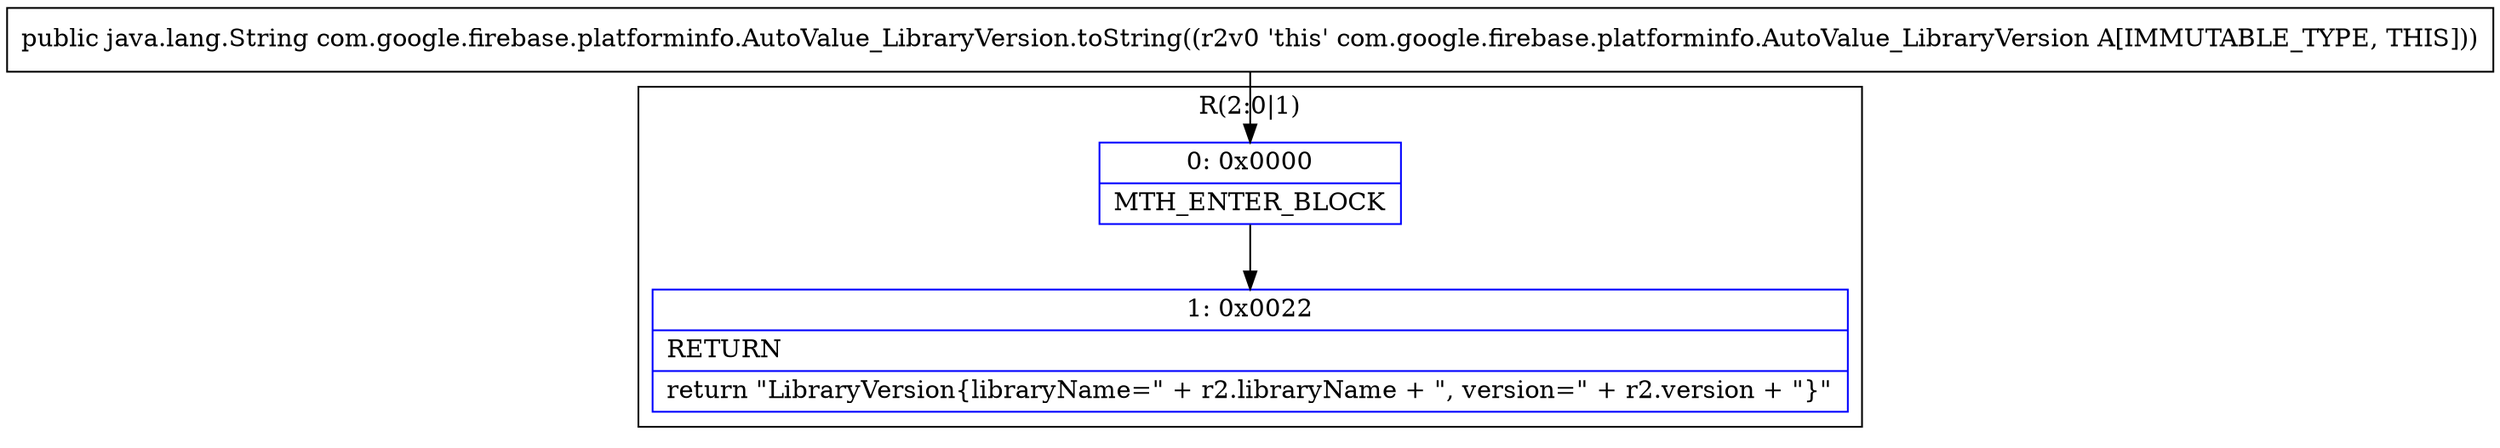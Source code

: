 digraph "CFG forcom.google.firebase.platforminfo.AutoValue_LibraryVersion.toString()Ljava\/lang\/String;" {
subgraph cluster_Region_2095349357 {
label = "R(2:0|1)";
node [shape=record,color=blue];
Node_0 [shape=record,label="{0\:\ 0x0000|MTH_ENTER_BLOCK\l}"];
Node_1 [shape=record,label="{1\:\ 0x0022|RETURN\l|return \"LibraryVersion\{libraryName=\" + r2.libraryName + \", version=\" + r2.version + \"\}\"\l}"];
}
MethodNode[shape=record,label="{public java.lang.String com.google.firebase.platforminfo.AutoValue_LibraryVersion.toString((r2v0 'this' com.google.firebase.platforminfo.AutoValue_LibraryVersion A[IMMUTABLE_TYPE, THIS])) }"];
MethodNode -> Node_0;
Node_0 -> Node_1;
}

